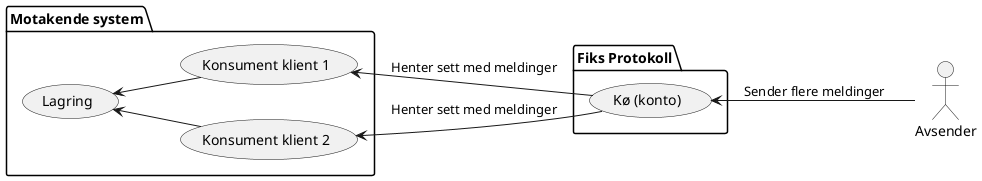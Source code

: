 @startuml
left to right direction

package Mottaker as "Motakende system" {
    usecase Konsument1 as "Konsument klient 1"
    usecase Konsument2 as "Konsument klient 2"
    usecase Lagring as "Lagring"
}

Lagring <-- Konsument1
Lagring <-- Konsument2
actor Avsender as "Avsender"

package FiksProtokoll as "Fiks Protokoll" {
    usecase "Kø (konto)" as fpuc1
}

Konsument1 <-- fpuc1 : Henter sett med meldinger
Konsument2 <-- fpuc1 : Henter sett med meldinger
Avsender -up-> fpuc1 : Sender flere meldinger


@enduml